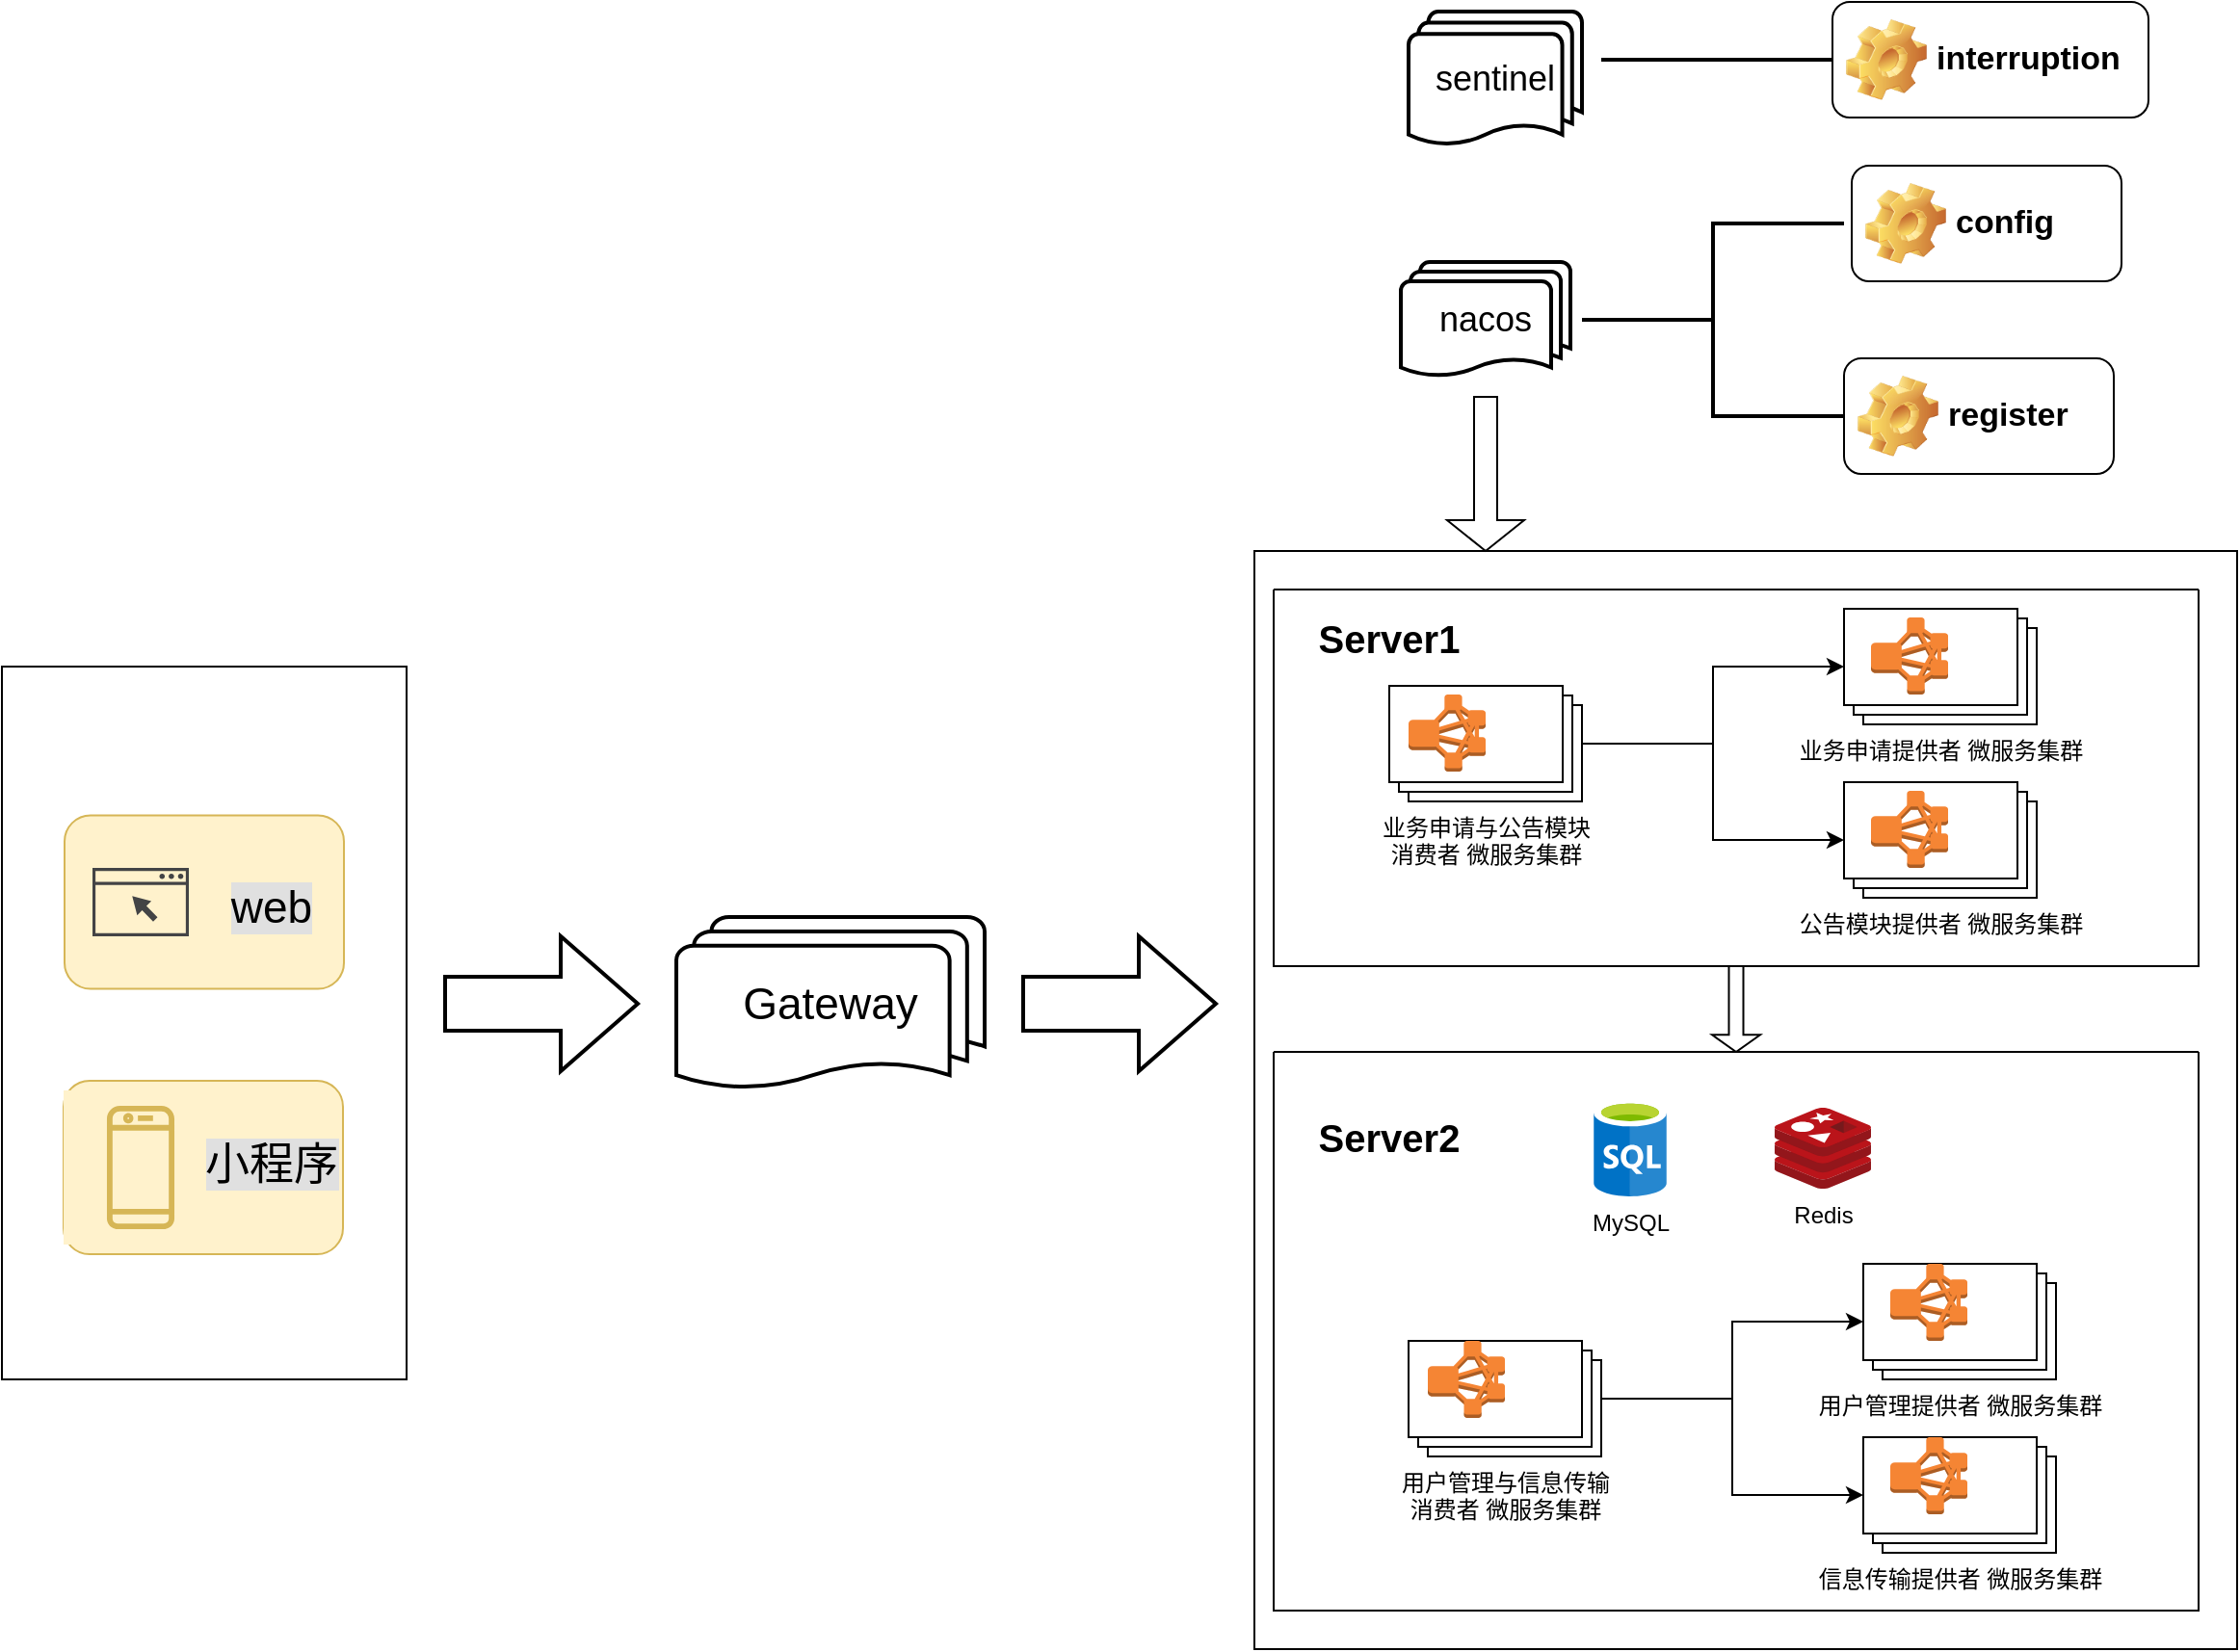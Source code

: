 <mxfile version="17.4.6" type="github">
  <diagram id="VqgXRLrBvNbygNw6Rozs" name="第 1 页">
    <mxGraphModel dx="2310" dy="1950" grid="1" gridSize="10" guides="1" tooltips="1" connect="1" arrows="1" fold="1" page="1" pageScale="1" pageWidth="827" pageHeight="1169" math="0" shadow="0">
      <root>
        <mxCell id="0" />
        <mxCell id="1" parent="0" />
        <mxCell id="nAFvnRcRpUf-ySoXGbO3-3" value="" style="rounded=0;whiteSpace=wrap;html=1;" parent="1" vertex="1">
          <mxGeometry x="200" y="90" width="510" height="570" as="geometry" />
        </mxCell>
        <mxCell id="nAFvnRcRpUf-ySoXGbO3-2" value="信息传输提供者 微服务集群" style="verticalLabelPosition=bottom;verticalAlign=top;html=1;shape=mxgraph.basic.layered_rect;dx=10;outlineConnect=0;" parent="1" vertex="1">
          <mxGeometry x="516" y="550" width="100" height="60" as="geometry" />
        </mxCell>
        <mxCell id="nAFvnRcRpUf-ySoXGbO3-4" value="用户管理提供者 微服务集群" style="verticalLabelPosition=bottom;verticalAlign=top;html=1;shape=mxgraph.basic.layered_rect;dx=10;outlineConnect=0;" parent="1" vertex="1">
          <mxGeometry x="516" y="460" width="100" height="60" as="geometry" />
        </mxCell>
        <mxCell id="nAFvnRcRpUf-ySoXGbO3-5" value="用户管理与信息传输&lt;br&gt;消费者 微服务集群" style="verticalLabelPosition=bottom;verticalAlign=top;html=1;shape=mxgraph.basic.layered_rect;dx=10;outlineConnect=0;" parent="1" vertex="1">
          <mxGeometry x="280" y="500" width="100" height="60" as="geometry" />
        </mxCell>
        <mxCell id="nAFvnRcRpUf-ySoXGbO3-6" value="" style="endArrow=classic;html=1;rounded=0;edgeStyle=orthogonalEdgeStyle;" parent="1" source="nAFvnRcRpUf-ySoXGbO3-5" target="nAFvnRcRpUf-ySoXGbO3-4" edge="1">
          <mxGeometry width="50" height="50" relative="1" as="geometry">
            <mxPoint x="46" y="630" as="sourcePoint" />
            <mxPoint x="96" y="580" as="targetPoint" />
          </mxGeometry>
        </mxCell>
        <mxCell id="nAFvnRcRpUf-ySoXGbO3-7" value="" style="endArrow=classic;html=1;rounded=0;edgeStyle=orthogonalEdgeStyle;" parent="1" source="nAFvnRcRpUf-ySoXGbO3-5" target="nAFvnRcRpUf-ySoXGbO3-2" edge="1">
          <mxGeometry width="50" height="50" relative="1" as="geometry">
            <mxPoint x="390" y="540" as="sourcePoint" />
            <mxPoint x="526" y="500" as="targetPoint" />
          </mxGeometry>
        </mxCell>
        <mxCell id="nAFvnRcRpUf-ySoXGbO3-8" value="公告模块提供者 微服务集群" style="verticalLabelPosition=bottom;verticalAlign=top;html=1;shape=mxgraph.basic.layered_rect;dx=10;outlineConnect=0;" parent="1" vertex="1">
          <mxGeometry x="506" y="210" width="100" height="60" as="geometry" />
        </mxCell>
        <mxCell id="nAFvnRcRpUf-ySoXGbO3-9" value="业务申请提供者 微服务集群" style="verticalLabelPosition=bottom;verticalAlign=top;html=1;shape=mxgraph.basic.layered_rect;dx=10;outlineConnect=0;" parent="1" vertex="1">
          <mxGeometry x="506" y="120" width="100" height="60" as="geometry" />
        </mxCell>
        <mxCell id="nAFvnRcRpUf-ySoXGbO3-10" value="业务申请与公告模块&lt;br&gt;消费者 微服务集群" style="verticalLabelPosition=bottom;verticalAlign=top;html=1;shape=mxgraph.basic.layered_rect;dx=10;outlineConnect=0;" parent="1" vertex="1">
          <mxGeometry x="270" y="160" width="100" height="60" as="geometry" />
        </mxCell>
        <mxCell id="nAFvnRcRpUf-ySoXGbO3-11" value="" style="endArrow=classic;html=1;rounded=0;edgeStyle=orthogonalEdgeStyle;" parent="1" source="nAFvnRcRpUf-ySoXGbO3-10" target="nAFvnRcRpUf-ySoXGbO3-9" edge="1">
          <mxGeometry width="50" height="50" relative="1" as="geometry">
            <mxPoint x="36" y="290" as="sourcePoint" />
            <mxPoint x="86" y="240" as="targetPoint" />
          </mxGeometry>
        </mxCell>
        <mxCell id="nAFvnRcRpUf-ySoXGbO3-12" value="" style="endArrow=classic;html=1;rounded=0;edgeStyle=orthogonalEdgeStyle;" parent="1" source="nAFvnRcRpUf-ySoXGbO3-10" target="nAFvnRcRpUf-ySoXGbO3-8" edge="1">
          <mxGeometry width="50" height="50" relative="1" as="geometry">
            <mxPoint x="380" y="200" as="sourcePoint" />
            <mxPoint x="516" y="160" as="targetPoint" />
          </mxGeometry>
        </mxCell>
        <mxCell id="nAFvnRcRpUf-ySoXGbO3-13" value="nacos" style="strokeWidth=2;html=1;shape=mxgraph.flowchart.multi-document;whiteSpace=wrap;fontSize=18;" parent="1" vertex="1">
          <mxGeometry x="276" y="-60" width="88" height="60" as="geometry" />
        </mxCell>
        <mxCell id="nAFvnRcRpUf-ySoXGbO3-14" value="" style="shape=singleArrow;direction=south;whiteSpace=wrap;html=1;" parent="1" vertex="1">
          <mxGeometry x="300" y="10" width="40" height="80" as="geometry" />
        </mxCell>
        <mxCell id="nAFvnRcRpUf-ySoXGbO3-15" value="" style="strokeWidth=2;html=1;shape=mxgraph.flowchart.annotation_2;align=left;labelPosition=right;pointerEvents=1;" parent="1" vertex="1">
          <mxGeometry x="370" y="-80" width="136" height="100" as="geometry" />
        </mxCell>
        <mxCell id="nAFvnRcRpUf-ySoXGbO3-16" value="&lt;font style=&quot;font-size: 17px&quot;&gt;config&lt;/font&gt;" style="label;whiteSpace=wrap;html=1;image=img/clipart/Gear_128x128.png" parent="1" vertex="1">
          <mxGeometry x="510" y="-110" width="140" height="60" as="geometry" />
        </mxCell>
        <mxCell id="nAFvnRcRpUf-ySoXGbO3-17" value="&lt;font style=&quot;font-size: 17px&quot;&gt;register&lt;/font&gt;" style="label;whiteSpace=wrap;html=1;image=img/clipart/Gear_128x128.png" parent="1" vertex="1">
          <mxGeometry x="506" y="-10" width="140" height="60" as="geometry" />
        </mxCell>
        <mxCell id="nAFvnRcRpUf-ySoXGbO3-18" value="Gateway" style="strokeWidth=2;html=1;shape=mxgraph.flowchart.multi-document;whiteSpace=wrap;fontSize=23;" parent="1" vertex="1">
          <mxGeometry x="-100" y="280" width="160" height="90" as="geometry" />
        </mxCell>
        <mxCell id="nAFvnRcRpUf-ySoXGbO3-19" value="sentinel" style="strokeWidth=2;html=1;shape=mxgraph.flowchart.multi-document;whiteSpace=wrap;fontSize=18;" parent="1" vertex="1">
          <mxGeometry x="280" y="-190" width="90" height="70" as="geometry" />
        </mxCell>
        <mxCell id="nAFvnRcRpUf-ySoXGbO3-26" value="" style="verticalLabelPosition=bottom;verticalAlign=top;html=1;shape=mxgraph.basic.rect;fillColor2=none;strokeWidth=1;size=20;indent=5;fontSize=23;" parent="1" vertex="1">
          <mxGeometry x="-450" y="150" width="210" height="370" as="geometry" />
        </mxCell>
        <mxCell id="nAFvnRcRpUf-ySoXGbO3-29" value="" style="verticalLabelPosition=bottom;verticalAlign=top;html=1;strokeWidth=2;shape=mxgraph.arrows2.arrow;dy=0.6;dx=40;notch=0;fontSize=23;" parent="1" vertex="1">
          <mxGeometry x="-220" y="290" width="100" height="70" as="geometry" />
        </mxCell>
        <mxCell id="nAFvnRcRpUf-ySoXGbO3-36" value="" style="line;strokeWidth=2;html=1;fontSize=23;" parent="1" vertex="1">
          <mxGeometry x="380" y="-170" width="120" height="10" as="geometry" />
        </mxCell>
        <mxCell id="nAFvnRcRpUf-ySoXGbO3-38" value="&lt;font style=&quot;font-size: 17px&quot;&gt;interruption&lt;/font&gt;" style="label;whiteSpace=wrap;html=1;image=img/clipart/Gear_128x128.png" parent="1" vertex="1">
          <mxGeometry x="500" y="-195" width="164" height="60" as="geometry" />
        </mxCell>
        <mxCell id="nAFvnRcRpUf-ySoXGbO3-42" value="" style="rounded=1;whiteSpace=wrap;html=1;fontSize=23;labelBackgroundColor=#E0E0E0;textOpacity=0;fillColor=#fff2cc;strokeColor=#d6b656;" parent="1" vertex="1">
          <mxGeometry x="-417.5" y="227.25" width="145" height="90" as="geometry" />
        </mxCell>
        <mxCell id="nAFvnRcRpUf-ySoXGbO3-44" value="" style="rounded=1;whiteSpace=wrap;html=1;fontSize=23;labelBackgroundColor=#E0E0E0;textOpacity=0;fillColor=#fff2cc;strokeColor=#d6b656;" parent="1" vertex="1">
          <mxGeometry x="-418" y="365" width="145" height="90" as="geometry" />
        </mxCell>
        <mxCell id="nAFvnRcRpUf-ySoXGbO3-41" value="" style="sketch=0;pointerEvents=1;shadow=0;dashed=0;html=1;strokeColor=none;fillColor=#434445;aspect=fixed;labelPosition=center;verticalLabelPosition=bottom;verticalAlign=top;align=center;outlineConnect=0;shape=mxgraph.vvd.web_browser;fontSize=23;" parent="1" vertex="1">
          <mxGeometry x="-403" y="254.5" width="50" height="35.5" as="geometry" />
        </mxCell>
        <mxCell id="nAFvnRcRpUf-ySoXGbO3-43" value="web" style="text;html=1;strokeColor=none;fillColor=none;align=center;verticalAlign=middle;whiteSpace=wrap;rounded=0;labelBackgroundColor=#E0E0E0;fontSize=23;" parent="1" vertex="1">
          <mxGeometry x="-340" y="260" width="60" height="30" as="geometry" />
        </mxCell>
        <mxCell id="nAFvnRcRpUf-ySoXGbO3-40" value="" style="sketch=0;outlineConnect=0;strokeColor=#d6b656;fillColor=#fff2cc;dashed=0;verticalLabelPosition=bottom;verticalAlign=top;align=center;html=1;fontSize=12;fontStyle=0;aspect=fixed;shape=mxgraph.aws4.resourceIcon;resIcon=mxgraph.aws4.mobile_client;" parent="1" vertex="1">
          <mxGeometry x="-418" y="370" width="80" height="80" as="geometry" />
        </mxCell>
        <mxCell id="nAFvnRcRpUf-ySoXGbO3-45" value="小程序" style="text;html=1;strokeColor=none;fillColor=none;align=center;verticalAlign=middle;whiteSpace=wrap;rounded=0;labelBackgroundColor=#E0E0E0;fontSize=23;" parent="1" vertex="1">
          <mxGeometry x="-350" y="405" width="80" height="5" as="geometry" />
        </mxCell>
        <mxCell id="nAFvnRcRpUf-ySoXGbO3-46" value="" style="outlineConnect=0;dashed=0;verticalLabelPosition=bottom;verticalAlign=top;align=center;html=1;shape=mxgraph.aws3.emr_cluster;fillColor=#F58534;gradientColor=none;labelBackgroundColor=#E0E0E0;fontSize=23;" parent="1" vertex="1">
          <mxGeometry x="280" y="164.5" width="40" height="40" as="geometry" />
        </mxCell>
        <mxCell id="nAFvnRcRpUf-ySoXGbO3-47" value="" style="outlineConnect=0;dashed=0;verticalLabelPosition=bottom;verticalAlign=top;align=center;html=1;shape=mxgraph.aws3.emr_cluster;fillColor=#F58534;gradientColor=none;labelBackgroundColor=#E0E0E0;fontSize=23;" parent="1" vertex="1">
          <mxGeometry x="530" y="460" width="40" height="40" as="geometry" />
        </mxCell>
        <mxCell id="nAFvnRcRpUf-ySoXGbO3-48" value="" style="outlineConnect=0;dashed=0;verticalLabelPosition=bottom;verticalAlign=top;align=center;html=1;shape=mxgraph.aws3.emr_cluster;fillColor=#F58534;gradientColor=none;labelBackgroundColor=#E0E0E0;fontSize=23;" parent="1" vertex="1">
          <mxGeometry x="520" y="214.5" width="40" height="40" as="geometry" />
        </mxCell>
        <mxCell id="nAFvnRcRpUf-ySoXGbO3-49" value="" style="outlineConnect=0;dashed=0;verticalLabelPosition=bottom;verticalAlign=top;align=center;html=1;shape=mxgraph.aws3.emr_cluster;fillColor=#F58534;gradientColor=none;labelBackgroundColor=#E0E0E0;fontSize=23;" parent="1" vertex="1">
          <mxGeometry x="520" y="124.5" width="40" height="40" as="geometry" />
        </mxCell>
        <mxCell id="nAFvnRcRpUf-ySoXGbO3-52" value="" style="outlineConnect=0;dashed=0;verticalLabelPosition=bottom;verticalAlign=top;align=center;html=1;shape=mxgraph.aws3.emr_cluster;fillColor=#F58534;gradientColor=none;labelBackgroundColor=#E0E0E0;fontSize=23;" parent="1" vertex="1">
          <mxGeometry x="530" y="550" width="40" height="40" as="geometry" />
        </mxCell>
        <mxCell id="nAFvnRcRpUf-ySoXGbO3-53" value="" style="outlineConnect=0;dashed=0;verticalLabelPosition=bottom;verticalAlign=top;align=center;html=1;shape=mxgraph.aws3.emr_cluster;fillColor=#F58534;gradientColor=none;labelBackgroundColor=#E0E0E0;fontSize=23;" parent="1" vertex="1">
          <mxGeometry x="290" y="500" width="40" height="40" as="geometry" />
        </mxCell>
        <mxCell id="R6x-yhR93lSIb2rIGaAK-2" value="" style="verticalLabelPosition=bottom;verticalAlign=top;html=1;strokeWidth=2;shape=mxgraph.arrows2.arrow;dy=0.6;dx=40;notch=0;fontSize=23;" vertex="1" parent="1">
          <mxGeometry x="80" y="290" width="100" height="70" as="geometry" />
        </mxCell>
        <mxCell id="R6x-yhR93lSIb2rIGaAK-6" value="" style="swimlane;startSize=0;" vertex="1" parent="1">
          <mxGeometry x="210" y="110" width="480" height="195.5" as="geometry" />
        </mxCell>
        <mxCell id="R6x-yhR93lSIb2rIGaAK-7" value="" style="swimlane;startSize=0;" vertex="1" parent="1">
          <mxGeometry x="210" y="350" width="480" height="290" as="geometry" />
        </mxCell>
        <mxCell id="R6x-yhR93lSIb2rIGaAK-4" value="Redis" style="sketch=0;aspect=fixed;html=1;points=[];align=center;image;fontSize=12;image=img/lib/mscae/Cache_Redis_Product.svg;" vertex="1" parent="R6x-yhR93lSIb2rIGaAK-7">
          <mxGeometry x="260" y="29" width="50" height="42" as="geometry" />
        </mxCell>
        <mxCell id="R6x-yhR93lSIb2rIGaAK-3" value="MySQL" style="sketch=0;aspect=fixed;html=1;points=[];align=center;image;fontSize=12;image=img/lib/mscae/SQL_Database_generic.svg;" vertex="1" parent="R6x-yhR93lSIb2rIGaAK-7">
          <mxGeometry x="166" y="25" width="38" height="50" as="geometry" />
        </mxCell>
        <mxCell id="R6x-yhR93lSIb2rIGaAK-10" value="&lt;font style=&quot;font-size: 20px&quot;&gt;&lt;b&gt;Server2&lt;/b&gt;&lt;/font&gt;" style="text;html=1;strokeColor=none;fillColor=none;align=center;verticalAlign=middle;whiteSpace=wrap;rounded=0;strokeWidth=11;" vertex="1" parent="R6x-yhR93lSIb2rIGaAK-7">
          <mxGeometry x="30" y="29" width="60" height="30" as="geometry" />
        </mxCell>
        <mxCell id="R6x-yhR93lSIb2rIGaAK-8" value="" style="shape=singleArrow;direction=south;whiteSpace=wrap;html=1;" vertex="1" parent="1">
          <mxGeometry x="437.5" y="305.5" width="25" height="44.5" as="geometry" />
        </mxCell>
        <mxCell id="R6x-yhR93lSIb2rIGaAK-11" value="&lt;font style=&quot;font-size: 20px&quot;&gt;&lt;b&gt;Server1&lt;/b&gt;&lt;/font&gt;" style="text;html=1;strokeColor=none;fillColor=none;align=center;verticalAlign=middle;whiteSpace=wrap;rounded=0;" vertex="1" parent="1">
          <mxGeometry x="240" y="120" width="60" height="30" as="geometry" />
        </mxCell>
      </root>
    </mxGraphModel>
  </diagram>
</mxfile>
